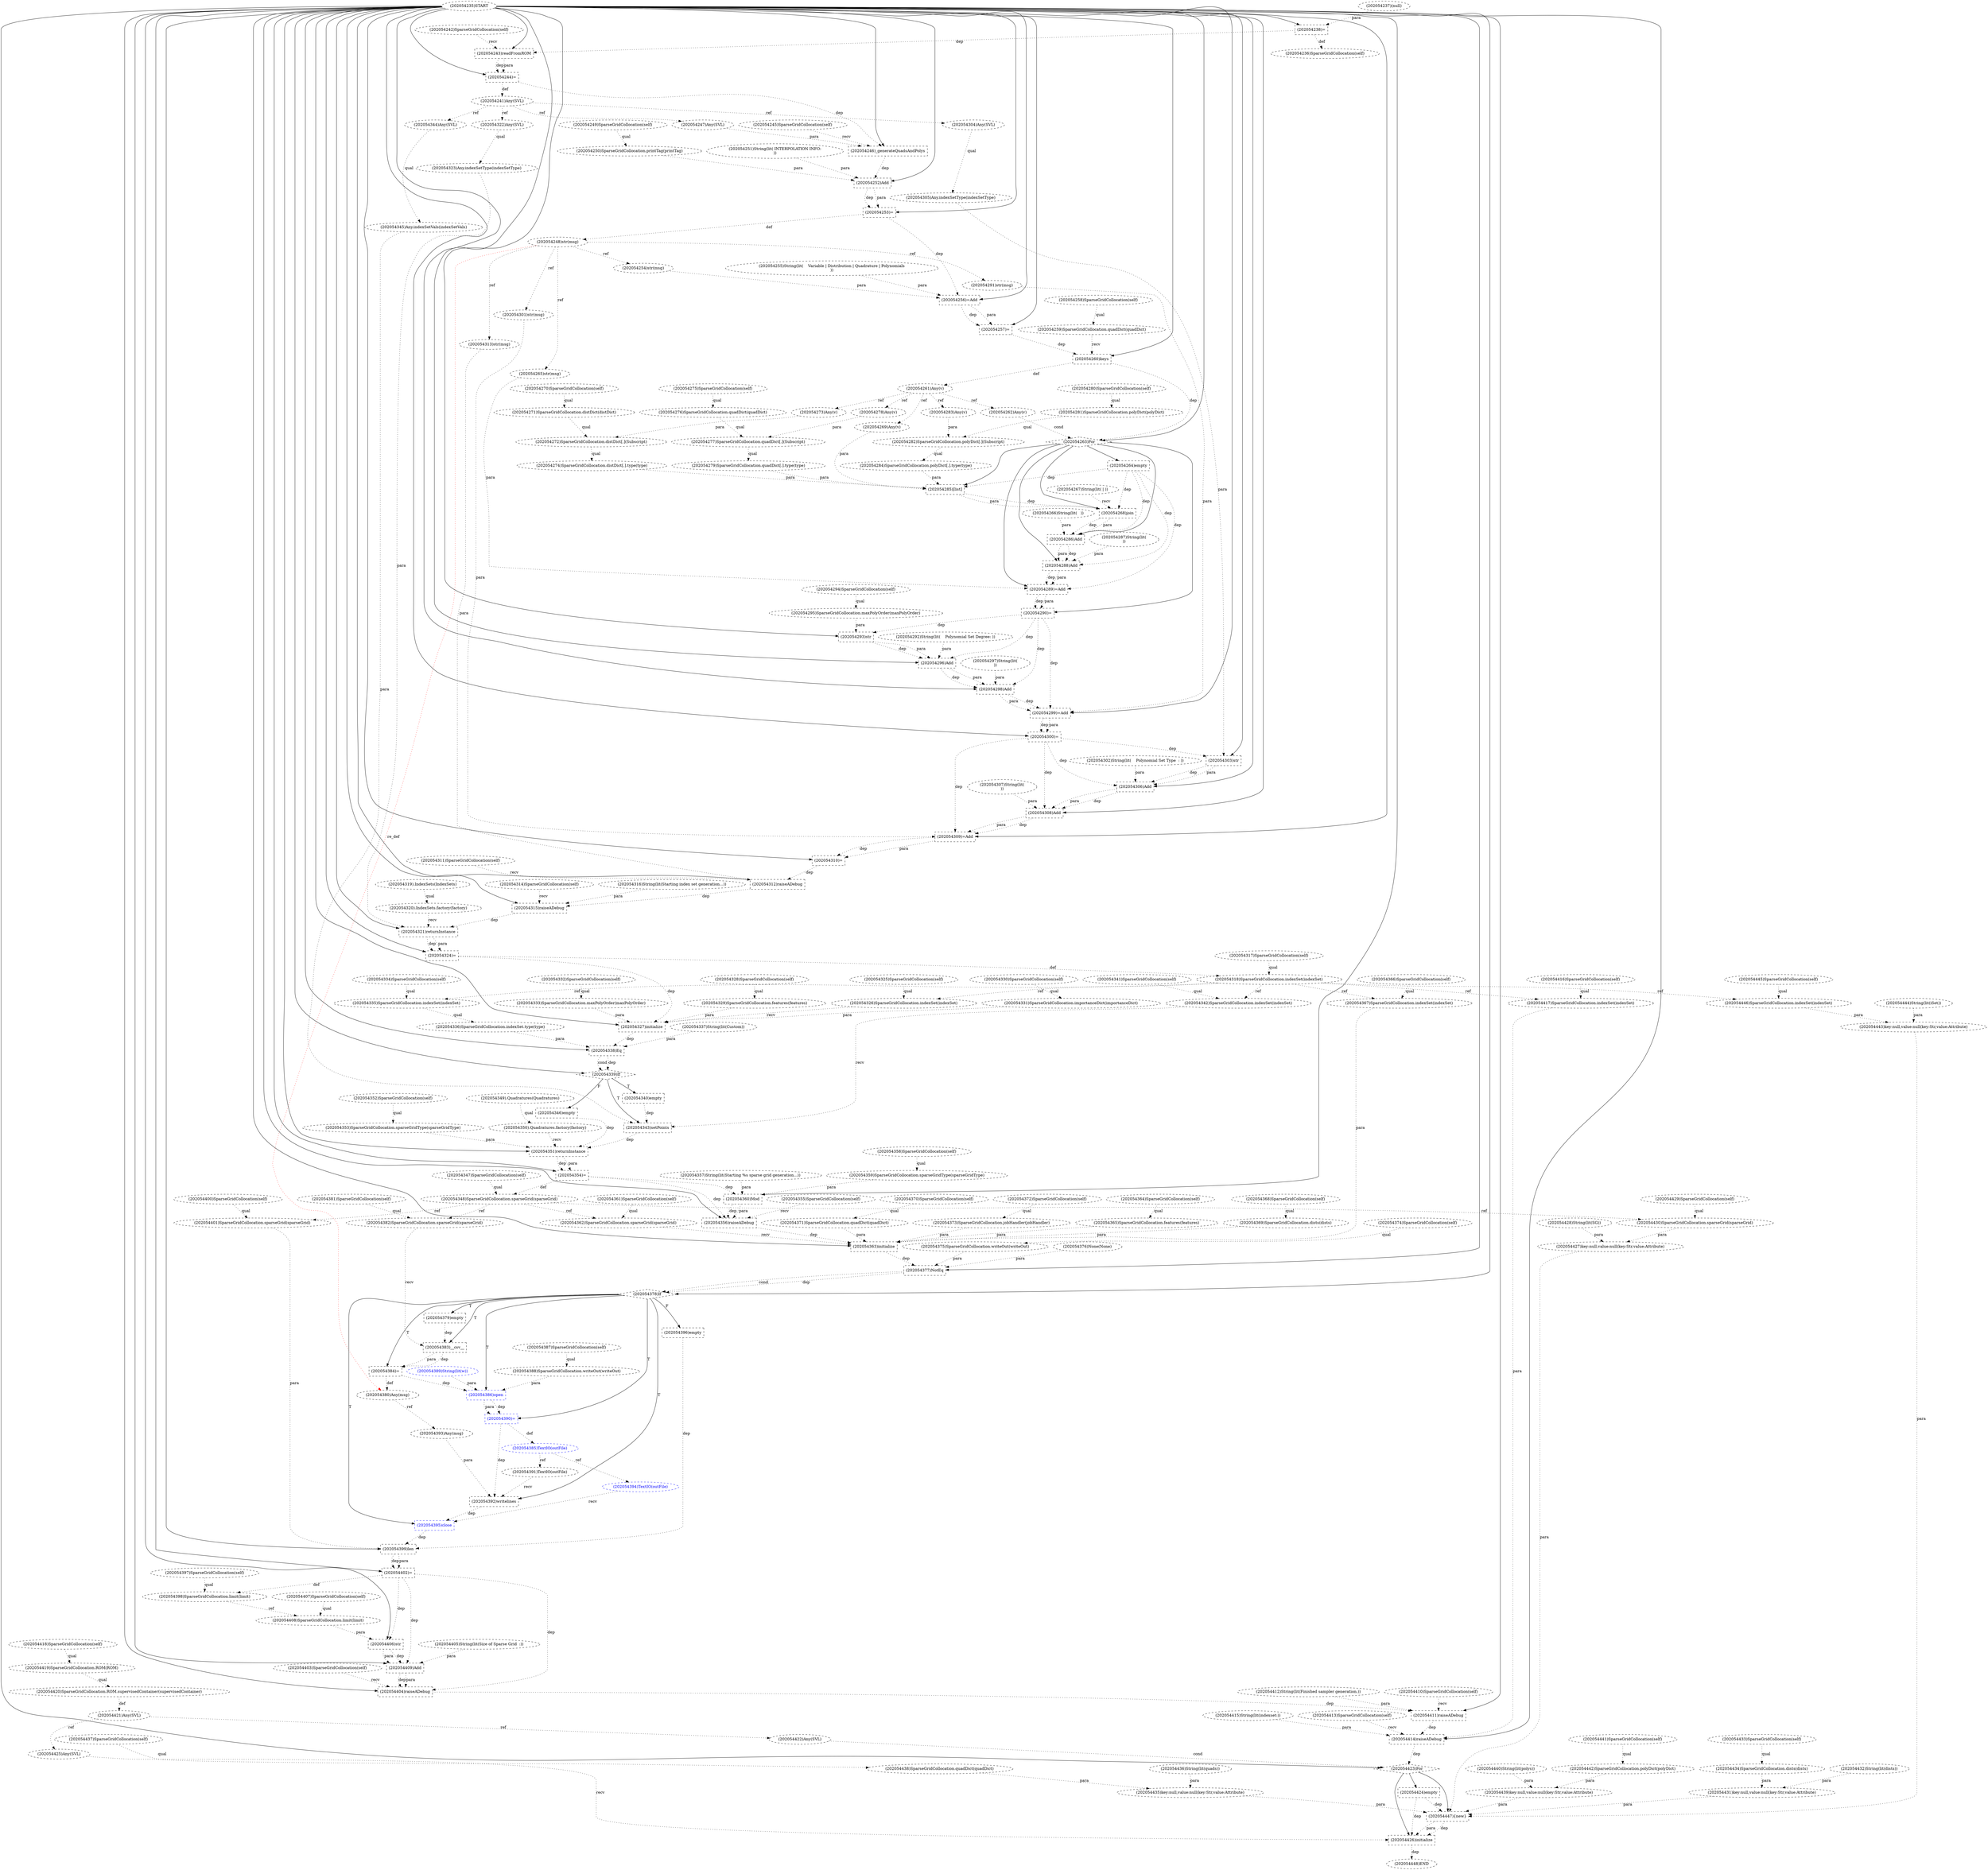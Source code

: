 digraph G {
1 [label="(202054329)SparseGridCollocation.features(features)" shape=ellipse style=dashed]
2 [label="(202054302)String(lit(    Polynomial Set Type  : ))" shape=ellipse style=dashed]
3 [label="(202054248)str(msg)" shape=ellipse style=dashed]
4 [label="(202054372)SparseGridCollocation(self)" shape=ellipse style=dashed]
5 [label="(202054263)For" shape=diamond style=dashed]
6 [label="(202054369)SparseGridCollocation.dists(dists)" shape=ellipse style=dashed]
7 [label="(202054441)SparseGridCollocation(self)" shape=ellipse style=dashed]
8 [label="(202054417)SparseGridCollocation.indexSet(indexSet)" shape=ellipse style=dashed]
9 [label="(202054388)SparseGridCollocation.writeOut(writeOut)" shape=ellipse style=dashed]
10 [label="(202054317)SparseGridCollocation(self)" shape=ellipse style=dashed]
11 [label="(202054362)SparseGridCollocation.sparseGrid(sparseGrid)" shape=ellipse style=dashed]
12 [label="(202054298)Add" shape=box style=dashed]
13 [label="(202054348)SparseGridCollocation.sparseGrid(sparseGrid)" shape=ellipse style=dashed]
14 [label="(202054444)String(lit(iSet))" shape=ellipse style=dashed]
15 [label="(202054292)String(lit(    Polynomial Set Degree: ))" shape=ellipse style=dashed]
16 [label="(202054428)String(lit(SG))" shape=ellipse style=dashed]
17 [label="(202054235)START" style=dashed]
18 [label="(202054401)SparseGridCollocation.sparseGrid(sparseGrid)" shape=ellipse style=dashed]
19 [label="(202054291)str(msg)" shape=ellipse style=dashed]
20 [label="(202054301)str(msg)" shape=ellipse style=dashed]
21 [label="(202054254)str(msg)" shape=ellipse style=dashed]
22 [label="(202054366)SparseGridCollocation(self)" shape=ellipse style=dashed]
23 [label="(202054274)SparseGridCollocation.distDict[.].type(type)" shape=ellipse style=dashed]
24 [label="(202054430)SparseGridCollocation.sparseGrid(sparseGrid)" shape=ellipse style=dashed]
25 [label="(202054244)=" shape=box style=dashed]
26 [label="(202054342)SparseGridCollocation.indexSet(indexSet)" shape=ellipse style=dashed]
27 [label="(202054311)SparseGridCollocation(self)" shape=ellipse style=dashed]
28 [label="(202054360)Mod" shape=box style=dashed]
29 [label="(202054420)SparseGridCollocation.ROM.supervisedContainer(supervisedContainer)" shape=ellipse style=dashed]
30 [label="(202054289)=Add" shape=box style=dashed]
31 [label="(202054424)empty" shape=box style=dashed]
32 [label="(202054363)initialize" shape=box style=dashed]
33 [label="(202054431)key:null,value:null(key:Str,value:Attribute)" shape=ellipse style=dashed]
34 [label="(202054288)Add" shape=box style=dashed]
35 [label="(202054447){new}" shape=box style=dashed]
36 [label="(202054379)empty" shape=box style=dashed]
37 [label="(202054269)Any(v)" shape=ellipse style=dashed]
38 [label="(202054433)SparseGridCollocation(self)" shape=ellipse style=dashed]
39 [label="(202054337)String(lit(Custom))" shape=ellipse style=dashed]
40 [label="(202054339)If" shape=diamond style=dashed]
41 [label="(202054381)SparseGridCollocation(self)" shape=ellipse style=dashed]
42 [label="(202054281)SparseGridCollocation.polyDict(polyDict)" shape=ellipse style=dashed]
43 [label="(202054442)SparseGridCollocation.polyDict(polyDict)" shape=ellipse style=dashed]
44 [label="(202054285)[list]" shape=box style=dashed]
45 [label="(202054304)Any(SVL)" shape=ellipse style=dashed]
46 [label="(202054361)SparseGridCollocation(self)" shape=ellipse style=dashed]
47 [label="(202054380)Any(msg)" shape=ellipse style=dashed]
48 [label="(202054386)open" shape=box style=dashed color=blue fontcolor=blue]
49 [label="(202054284)SparseGridCollocation.polyDict[.].type(type)" shape=ellipse style=dashed]
50 [label="(202054306)Add" shape=box style=dashed]
51 [label="(202054271)SparseGridCollocation.distDict(distDict)" shape=ellipse style=dashed]
52 [label="(202054368)SparseGridCollocation(self)" shape=ellipse style=dashed]
53 [label="(202054272)SparseGridCollocation.distDict[.](Subscript)" shape=ellipse style=dashed]
54 [label="(202054247)Any(SVL)" shape=ellipse style=dashed]
55 [label="(202054439)key:null,value:null(key:Str,value:Attribute)" shape=ellipse style=dashed]
56 [label="(202054340)empty" shape=box style=dashed]
57 [label="(202054258)SparseGridCollocation(self)" shape=ellipse style=dashed]
58 [label="(202054336)SparseGridCollocation.indexSet.type(type)" shape=ellipse style=dashed]
59 [label="(202054335)SparseGridCollocation.indexSet(indexSet)" shape=ellipse style=dashed]
60 [label="(202054277)SparseGridCollocation.quadDict[.](Subscript)" shape=ellipse style=dashed]
61 [label="(202054409)Add" shape=box style=dashed]
62 [label="(202054410)SparseGridCollocation(self)" shape=ellipse style=dashed]
63 [label="(202054338)Eq" shape=box style=dashed]
64 [label="(202054423)For" shape=diamond style=dashed]
65 [label="(202054397)SparseGridCollocation(self)" shape=ellipse style=dashed]
66 [label="(202054252)Add" shape=box style=dashed]
67 [label="(202054395)close" shape=box style=dashed color=blue fontcolor=blue]
68 [label="(202054280)SparseGridCollocation(self)" shape=ellipse style=dashed]
69 [label="(202054294)SparseGridCollocation(self)" shape=ellipse style=dashed]
70 [label="(202054446)SparseGridCollocation.indexSet(indexSet)" shape=ellipse style=dashed]
71 [label="(202054385)TextIO(outFile)" shape=ellipse style=dashed color=blue fontcolor=blue]
72 [label="(202054321)returnInstance" shape=box style=dashed]
73 [label="(202054344)Any(SVL)" shape=ellipse style=dashed]
74 [label="(202054251)String(lit( INTERPOLATION INFO:
))" shape=ellipse style=dashed]
75 [label="(202054313)str(msg)" shape=ellipse style=dashed]
76 [label="(202054438)SparseGridCollocation.quadDict(quadDict)" shape=ellipse style=dashed]
77 [label="(202054352)SparseGridCollocation(self)" shape=ellipse style=dashed]
78 [label="(202054320).IndexSets.factory(factory)" shape=ellipse style=dashed]
79 [label="(202054343)setPoints" shape=box style=dashed]
80 [label="(202054427)key:null,value:null(key:Str,value:Attribute)" shape=ellipse style=dashed]
81 [label="(202054268)join" shape=box style=dashed]
82 [label="(202054237)(null)" shape=ellipse style=dashed]
83 [label="(202054358)SparseGridCollocation(self)" shape=ellipse style=dashed]
84 [label="(202054419)SparseGridCollocation.ROM(ROM)" shape=ellipse style=dashed]
85 [label="(202054414)raiseADebug" shape=box style=dashed]
86 [label="(202054392)writelines" shape=box style=dashed]
87 [label="(202054261)Any(v)" shape=ellipse style=dashed]
88 [label="(202054259)SparseGridCollocation.quadDict(quadDict)" shape=ellipse style=dashed]
89 [label="(202054349).Quadratures(Quadratures)" shape=ellipse style=dashed]
90 [label="(202054422)Any(SVL)" shape=ellipse style=dashed]
91 [label="(202054293)str" shape=box style=dashed]
92 [label="(202054371)SparseGridCollocation.quadDict(quadDict)" shape=ellipse style=dashed]
93 [label="(202054318)SparseGridCollocation.indexSet(indexSet)" shape=ellipse style=dashed]
94 [label="(202054327)initialize" shape=box style=dashed]
95 [label="(202054435)key:null,value:null(key:Str,value:Attribute)" shape=ellipse style=dashed]
96 [label="(202054260)keys" shape=box style=dashed]
97 [label="(202054389)String(lit(w))" shape=ellipse style=dashed color=blue fontcolor=blue]
98 [label="(202054406)str" shape=box style=dashed]
99 [label="(202054315)raiseADebug" shape=box style=dashed]
100 [label="(202054282)SparseGridCollocation.polyDict[.](Subscript)" shape=ellipse style=dashed]
101 [label="(202054429)SparseGridCollocation(self)" shape=ellipse style=dashed]
102 [label="(202054300)=" shape=box style=dashed]
103 [label="(202054238)=" shape=box style=dashed]
104 [label="(202054308)Add" shape=box style=dashed]
105 [label="(202054398)SparseGridCollocation.limit(limit)" shape=ellipse style=dashed]
106 [label="(202054355)SparseGridCollocation(self)" shape=ellipse style=dashed]
107 [label="(202054404)raiseADebug" shape=box style=dashed]
108 [label="(202054347)SparseGridCollocation(self)" shape=ellipse style=dashed]
109 [label="(202054330)SparseGridCollocation(self)" shape=ellipse style=dashed]
110 [label="(202054377)NotEq" shape=box style=dashed]
111 [label="(202054359)SparseGridCollocation.sparseGridType(sparseGridType)" shape=ellipse style=dashed]
112 [label="(202054418)SparseGridCollocation(self)" shape=ellipse style=dashed]
113 [label="(202054287)String(lit(
))" shape=ellipse style=dashed]
114 [label="(202054356)raiseADebug" shape=box style=dashed]
115 [label="(202054276)SparseGridCollocation.quadDict(quadDict)" shape=ellipse style=dashed]
116 [label="(202054246)_generateQuadsAndPolys" shape=box style=dashed]
117 [label="(202054375)SparseGridCollocation.writeOut(writeOut)" shape=ellipse style=dashed]
118 [label="(202054426)initialize" shape=box style=dashed]
119 [label="(202054448)END" style=dashed]
120 [label="(202054334)SparseGridCollocation(self)" shape=ellipse style=dashed]
121 [label="(202054309)=Add" shape=box style=dashed]
122 [label="(202054303)str" shape=box style=dashed]
123 [label="(202054393)Any(msg)" shape=ellipse style=dashed]
124 [label="(202054332)SparseGridCollocation(self)" shape=ellipse style=dashed]
125 [label="(202054421)Any(SVL)" shape=ellipse style=dashed]
126 [label="(202054275)SparseGridCollocation(self)" shape=ellipse style=dashed]
127 [label="(202054425)Any(SVL)" shape=ellipse style=dashed]
128 [label="(202054326)SparseGridCollocation.indexSet(indexSet)" shape=ellipse style=dashed]
129 [label="(202054290)=" shape=box style=dashed]
130 [label="(202054323)Any.indexSetType(indexSetType)" shape=ellipse style=dashed]
131 [label="(202054412)String(lit(Finished sampler generation.))" shape=ellipse style=dashed]
132 [label="(202054436)String(lit(quads))" shape=ellipse style=dashed]
133 [label="(202054394)TextIO(outFile)" shape=ellipse style=dashed color=blue fontcolor=blue]
134 [label="(202054400)SparseGridCollocation(self)" shape=ellipse style=dashed]
135 [label="(202054437)SparseGridCollocation(self)" shape=ellipse style=dashed]
136 [label="(202054264)empty" shape=box style=dashed]
137 [label="(202054331)SparseGridCollocation.importanceDict(importanceDict)" shape=ellipse style=dashed]
138 [label="(202054310)=" shape=box style=dashed]
139 [label="(202054408)SparseGridCollocation.limit(limit)" shape=ellipse style=dashed]
140 [label="(202054416)SparseGridCollocation(self)" shape=ellipse style=dashed]
141 [label="(202054241)Any(SVL)" shape=ellipse style=dashed]
142 [label="(202054278)Any(v)" shape=ellipse style=dashed]
143 [label="(202054283)Any(v)" shape=ellipse style=dashed]
144 [label="(202054319).IndexSets(IndexSets)" shape=ellipse style=dashed]
145 [label="(202054341)SparseGridCollocation(self)" shape=ellipse style=dashed]
146 [label="(202054245)SparseGridCollocation(self)" shape=ellipse style=dashed]
147 [label="(202054370)SparseGridCollocation(self)" shape=ellipse style=dashed]
148 [label="(202054299)=Add" shape=box style=dashed]
149 [label="(202054236)SparseGridCollocation(self)" shape=ellipse style=dashed]
150 [label="(202054445)SparseGridCollocation(self)" shape=ellipse style=dashed]
151 [label="(202054357)String(lit(Starting %s sparse grid generation...))" shape=ellipse style=dashed]
152 [label="(202054249)SparseGridCollocation(self)" shape=ellipse style=dashed]
153 [label="(202054314)SparseGridCollocation(self)" shape=ellipse style=dashed]
154 [label="(202054322)Any(SVL)" shape=ellipse style=dashed]
155 [label="(202054346)empty" shape=box style=dashed]
156 [label="(202054345)Any.indexSetVals(indexSetVals)" shape=ellipse style=dashed]
157 [label="(202054297)String(lit(
))" shape=ellipse style=dashed]
158 [label="(202054353)SparseGridCollocation.sparseGridType(sparseGridType)" shape=ellipse style=dashed]
159 [label="(202054390)=" shape=box style=dashed color=blue fontcolor=blue]
160 [label="(202054270)SparseGridCollocation(self)" shape=ellipse style=dashed]
161 [label="(202054250)SparseGridCollocation.printTag(printTag)" shape=ellipse style=dashed]
162 [label="(202054312)raiseADebug" shape=box style=dashed]
163 [label="(202054434)SparseGridCollocation.dists(dists)" shape=ellipse style=dashed]
164 [label="(202054265)str(msg)" shape=ellipse style=dashed]
165 [label="(202054305)Any.indexSetType(indexSetType)" shape=ellipse style=dashed]
166 [label="(202054255)String(lit(    Variable | Distribution | Quadrature | Polynomials
))" shape=ellipse style=dashed]
167 [label="(202054364)SparseGridCollocation(self)" shape=ellipse style=dashed]
168 [label="(202054373)SparseGridCollocation.jobHandler(jobHandler)" shape=ellipse style=dashed]
169 [label="(202054273)Any(v)" shape=ellipse style=dashed]
170 [label="(202054350).Quadratures.factory(factory)" shape=ellipse style=dashed]
171 [label="(202054365)SparseGridCollocation.features(features)" shape=ellipse style=dashed]
172 [label="(202054279)SparseGridCollocation.quadDict[.].type(type)" shape=ellipse style=dashed]
173 [label="(202054387)SparseGridCollocation(self)" shape=ellipse style=dashed]
174 [label="(202054257)=" shape=box style=dashed]
175 [label="(202054296)Add" shape=box style=dashed]
176 [label="(202054328)SparseGridCollocation(self)" shape=ellipse style=dashed]
177 [label="(202054286)Add" shape=box style=dashed]
178 [label="(202054351)returnInstance" shape=box style=dashed]
179 [label="(202054367)SparseGridCollocation.indexSet(indexSet)" shape=ellipse style=dashed]
180 [label="(202054316)String(lit(Starting index set generation...))" shape=ellipse style=dashed]
181 [label="(202054376)None(None)" shape=ellipse style=dashed]
182 [label="(202054396)empty" shape=box style=dashed]
183 [label="(202054440)String(lit(polys))" shape=ellipse style=dashed]
184 [label="(202054378)If" shape=diamond style=dashed]
185 [label="(202054402)=" shape=box style=dashed]
186 [label="(202054253)=" shape=box style=dashed]
187 [label="(202054267)String(lit( | ))" shape=ellipse style=dashed]
188 [label="(202054383)__csv__" shape=box style=dashed]
189 [label="(202054324)=" shape=box style=dashed]
190 [label="(202054407)SparseGridCollocation(self)" shape=ellipse style=dashed]
191 [label="(202054266)String(lit(   ))" shape=ellipse style=dashed]
192 [label="(202054325)SparseGridCollocation(self)" shape=ellipse style=dashed]
193 [label="(202054243)readFromROM" shape=box style=dashed]
194 [label="(202054384)=" shape=box style=dashed]
195 [label="(202054307)String(lit(
))" shape=ellipse style=dashed]
196 [label="(202054382)SparseGridCollocation.sparseGrid(sparseGrid)" shape=ellipse style=dashed]
197 [label="(202054295)SparseGridCollocation.maxPolyOrder(maxPolyOrder)" shape=ellipse style=dashed]
198 [label="(202054413)SparseGridCollocation(self)" shape=ellipse style=dashed]
199 [label="(202054262)Any(v)" shape=ellipse style=dashed]
200 [label="(202054443)key:null,value:null(key:Str,value:Attribute)" shape=ellipse style=dashed]
201 [label="(202054399)len" shape=box style=dashed]
202 [label="(202054403)SparseGridCollocation(self)" shape=ellipse style=dashed]
203 [label="(202054405)String(lit(Size of Sparse Grid  :))" shape=ellipse style=dashed]
204 [label="(202054415)String(lit(indexset:))" shape=ellipse style=dashed]
205 [label="(202054256)=Add" shape=box style=dashed]
206 [label="(202054333)SparseGridCollocation.maxPolyOrder(maxPolyOrder)" shape=ellipse style=dashed]
207 [label="(202054432)String(lit(dists))" shape=ellipse style=dashed]
208 [label="(202054411)raiseADebug" shape=box style=dashed]
209 [label="(202054354)=" shape=box style=dashed]
210 [label="(202054374)SparseGridCollocation(self)" shape=ellipse style=dashed]
211 [label="(202054242)SparseGridCollocation(self)" shape=ellipse style=dashed]
212 [label="(202054391)TextIO(outFile)" shape=ellipse style=dashed]
176 -> 1 [label="qual" style=dotted];
186 -> 3 [label="def" style=dotted];
17 -> 5 [label="" style=solid];
96 -> 5 [label="dep" style=dotted];
199 -> 5 [label="cond" style=dotted];
52 -> 6 [label="qual" style=dotted];
140 -> 8 [label="qual" style=dotted];
93 -> 8 [label="ref" style=dotted];
173 -> 9 [label="qual" style=dotted];
46 -> 11 [label="qual" style=dotted];
13 -> 11 [label="ref" style=dotted];
17 -> 12 [label="" style=solid];
175 -> 12 [label="dep" style=dotted];
175 -> 12 [label="para" style=dotted];
157 -> 12 [label="para" style=dotted];
129 -> 12 [label="dep" style=dotted];
108 -> 13 [label="qual" style=dotted];
209 -> 13 [label="def" style=dotted];
134 -> 18 [label="qual" style=dotted];
13 -> 18 [label="ref" style=dotted];
3 -> 19 [label="ref" style=dotted];
3 -> 20 [label="ref" style=dotted];
3 -> 21 [label="ref" style=dotted];
53 -> 23 [label="qual" style=dotted];
101 -> 24 [label="qual" style=dotted];
13 -> 24 [label="ref" style=dotted];
17 -> 25 [label="" style=solid];
193 -> 25 [label="dep" style=dotted];
193 -> 25 [label="para" style=dotted];
145 -> 26 [label="qual" style=dotted];
93 -> 26 [label="ref" style=dotted];
17 -> 28 [label="" style=solid];
151 -> 28 [label="para" style=dotted];
111 -> 28 [label="para" style=dotted];
209 -> 28 [label="dep" style=dotted];
84 -> 29 [label="qual" style=dotted];
5 -> 30 [label="" style=solid];
164 -> 30 [label="para" style=dotted];
34 -> 30 [label="dep" style=dotted];
34 -> 30 [label="para" style=dotted];
136 -> 30 [label="dep" style=dotted];
64 -> 31 [label="" style=solid];
17 -> 32 [label="" style=solid];
11 -> 32 [label="recv" style=dotted];
171 -> 32 [label="para" style=dotted];
179 -> 32 [label="para" style=dotted];
6 -> 32 [label="para" style=dotted];
92 -> 32 [label="para" style=dotted];
168 -> 32 [label="para" style=dotted];
114 -> 32 [label="dep" style=dotted];
207 -> 33 [label="para" style=dotted];
163 -> 33 [label="para" style=dotted];
5 -> 34 [label="" style=solid];
177 -> 34 [label="dep" style=dotted];
177 -> 34 [label="para" style=dotted];
113 -> 34 [label="para" style=dotted];
136 -> 34 [label="dep" style=dotted];
64 -> 35 [label="" style=solid];
80 -> 35 [label="para" style=dotted];
33 -> 35 [label="para" style=dotted];
95 -> 35 [label="para" style=dotted];
55 -> 35 [label="para" style=dotted];
200 -> 35 [label="para" style=dotted];
31 -> 35 [label="dep" style=dotted];
184 -> 36 [label="T"];
87 -> 37 [label="ref" style=dotted];
17 -> 40 [label="" style=solid];
63 -> 40 [label="dep" style=dotted];
63 -> 40 [label="cond" style=dotted];
68 -> 42 [label="qual" style=dotted];
7 -> 43 [label="qual" style=dotted];
5 -> 44 [label="" style=solid];
37 -> 44 [label="para" style=dotted];
23 -> 44 [label="para" style=dotted];
172 -> 44 [label="para" style=dotted];
49 -> 44 [label="para" style=dotted];
136 -> 44 [label="dep" style=dotted];
141 -> 45 [label="ref" style=dotted];
194 -> 47 [label="def" style=dotted];
3 -> 47 [label="re_def" style=dotted color=red];
184 -> 48 [label="T"];
9 -> 48 [label="para" style=dotted];
97 -> 48 [label="para" style=dotted];
194 -> 48 [label="dep" style=dotted];
100 -> 49 [label="qual" style=dotted];
17 -> 50 [label="" style=solid];
2 -> 50 [label="para" style=dotted];
122 -> 50 [label="dep" style=dotted];
122 -> 50 [label="para" style=dotted];
102 -> 50 [label="dep" style=dotted];
160 -> 51 [label="qual" style=dotted];
51 -> 53 [label="qual" style=dotted];
169 -> 53 [label="para" style=dotted];
141 -> 54 [label="ref" style=dotted];
183 -> 55 [label="para" style=dotted];
43 -> 55 [label="para" style=dotted];
40 -> 56 [label="T"];
59 -> 58 [label="qual" style=dotted];
120 -> 59 [label="qual" style=dotted];
93 -> 59 [label="ref" style=dotted];
115 -> 60 [label="qual" style=dotted];
142 -> 60 [label="para" style=dotted];
17 -> 61 [label="" style=solid];
203 -> 61 [label="para" style=dotted];
98 -> 61 [label="dep" style=dotted];
98 -> 61 [label="para" style=dotted];
185 -> 61 [label="dep" style=dotted];
17 -> 63 [label="" style=solid];
58 -> 63 [label="para" style=dotted];
39 -> 63 [label="para" style=dotted];
94 -> 63 [label="dep" style=dotted];
17 -> 64 [label="" style=solid];
90 -> 64 [label="cond" style=dotted];
85 -> 64 [label="dep" style=dotted];
17 -> 66 [label="" style=solid];
161 -> 66 [label="para" style=dotted];
74 -> 66 [label="para" style=dotted];
116 -> 66 [label="dep" style=dotted];
184 -> 67 [label="T"];
133 -> 67 [label="recv" style=dotted];
86 -> 67 [label="dep" style=dotted];
150 -> 70 [label="qual" style=dotted];
93 -> 70 [label="ref" style=dotted];
159 -> 71 [label="def" style=dotted];
17 -> 72 [label="" style=solid];
78 -> 72 [label="recv" style=dotted];
130 -> 72 [label="para" style=dotted];
99 -> 72 [label="dep" style=dotted];
141 -> 73 [label="ref" style=dotted];
3 -> 75 [label="ref" style=dotted];
135 -> 76 [label="qual" style=dotted];
144 -> 78 [label="qual" style=dotted];
40 -> 79 [label="T"];
26 -> 79 [label="recv" style=dotted];
156 -> 79 [label="para" style=dotted];
56 -> 79 [label="dep" style=dotted];
16 -> 80 [label="para" style=dotted];
24 -> 80 [label="para" style=dotted];
5 -> 81 [label="" style=solid];
187 -> 81 [label="recv" style=dotted];
44 -> 81 [label="dep" style=dotted];
44 -> 81 [label="para" style=dotted];
136 -> 81 [label="dep" style=dotted];
112 -> 84 [label="qual" style=dotted];
17 -> 85 [label="" style=solid];
198 -> 85 [label="recv" style=dotted];
204 -> 85 [label="para" style=dotted];
8 -> 85 [label="para" style=dotted];
208 -> 85 [label="dep" style=dotted];
184 -> 86 [label="T"];
212 -> 86 [label="recv" style=dotted];
123 -> 86 [label="para" style=dotted];
159 -> 86 [label="dep" style=dotted];
96 -> 87 [label="def" style=dotted];
57 -> 88 [label="qual" style=dotted];
125 -> 90 [label="ref" style=dotted];
17 -> 91 [label="" style=solid];
197 -> 91 [label="para" style=dotted];
129 -> 91 [label="dep" style=dotted];
147 -> 92 [label="qual" style=dotted];
10 -> 93 [label="qual" style=dotted];
189 -> 93 [label="def" style=dotted];
17 -> 94 [label="" style=solid];
128 -> 94 [label="recv" style=dotted];
1 -> 94 [label="para" style=dotted];
137 -> 94 [label="para" style=dotted];
206 -> 94 [label="para" style=dotted];
189 -> 94 [label="dep" style=dotted];
132 -> 95 [label="para" style=dotted];
76 -> 95 [label="para" style=dotted];
17 -> 96 [label="" style=solid];
88 -> 96 [label="recv" style=dotted];
174 -> 96 [label="dep" style=dotted];
17 -> 98 [label="" style=solid];
139 -> 98 [label="para" style=dotted];
185 -> 98 [label="dep" style=dotted];
17 -> 99 [label="" style=solid];
153 -> 99 [label="recv" style=dotted];
180 -> 99 [label="para" style=dotted];
162 -> 99 [label="dep" style=dotted];
42 -> 100 [label="qual" style=dotted];
143 -> 100 [label="para" style=dotted];
17 -> 102 [label="" style=solid];
148 -> 102 [label="dep" style=dotted];
148 -> 102 [label="para" style=dotted];
17 -> 103 [label="" style=solid];
82 -> 103 [label="para" style=dotted];
17 -> 104 [label="" style=solid];
50 -> 104 [label="dep" style=dotted];
50 -> 104 [label="para" style=dotted];
195 -> 104 [label="para" style=dotted];
102 -> 104 [label="dep" style=dotted];
65 -> 105 [label="qual" style=dotted];
185 -> 105 [label="def" style=dotted];
17 -> 107 [label="" style=solid];
202 -> 107 [label="recv" style=dotted];
61 -> 107 [label="dep" style=dotted];
61 -> 107 [label="para" style=dotted];
185 -> 107 [label="dep" style=dotted];
17 -> 110 [label="" style=solid];
117 -> 110 [label="para" style=dotted];
181 -> 110 [label="para" style=dotted];
32 -> 110 [label="dep" style=dotted];
83 -> 111 [label="qual" style=dotted];
17 -> 114 [label="" style=solid];
106 -> 114 [label="recv" style=dotted];
28 -> 114 [label="dep" style=dotted];
28 -> 114 [label="para" style=dotted];
209 -> 114 [label="dep" style=dotted];
126 -> 115 [label="qual" style=dotted];
17 -> 116 [label="" style=solid];
146 -> 116 [label="recv" style=dotted];
54 -> 116 [label="para" style=dotted];
25 -> 116 [label="dep" style=dotted];
210 -> 117 [label="qual" style=dotted];
64 -> 118 [label="" style=solid];
127 -> 118 [label="recv" style=dotted];
35 -> 118 [label="dep" style=dotted];
35 -> 118 [label="para" style=dotted];
31 -> 118 [label="dep" style=dotted];
118 -> 119 [label="dep" style=dotted];
17 -> 121 [label="" style=solid];
20 -> 121 [label="para" style=dotted];
104 -> 121 [label="dep" style=dotted];
104 -> 121 [label="para" style=dotted];
102 -> 121 [label="dep" style=dotted];
17 -> 122 [label="" style=solid];
165 -> 122 [label="para" style=dotted];
102 -> 122 [label="dep" style=dotted];
47 -> 123 [label="ref" style=dotted];
29 -> 125 [label="def" style=dotted];
125 -> 127 [label="ref" style=dotted];
192 -> 128 [label="qual" style=dotted];
93 -> 128 [label="ref" style=dotted];
5 -> 129 [label="" style=solid];
30 -> 129 [label="dep" style=dotted];
30 -> 129 [label="para" style=dotted];
154 -> 130 [label="qual" style=dotted];
71 -> 133 [label="ref" style=dotted];
5 -> 136 [label="" style=solid];
109 -> 137 [label="qual" style=dotted];
17 -> 138 [label="" style=solid];
121 -> 138 [label="dep" style=dotted];
121 -> 138 [label="para" style=dotted];
190 -> 139 [label="qual" style=dotted];
105 -> 139 [label="ref" style=dotted];
25 -> 141 [label="def" style=dotted];
87 -> 142 [label="ref" style=dotted];
87 -> 143 [label="ref" style=dotted];
17 -> 148 [label="" style=solid];
19 -> 148 [label="para" style=dotted];
12 -> 148 [label="dep" style=dotted];
12 -> 148 [label="para" style=dotted];
129 -> 148 [label="dep" style=dotted];
103 -> 149 [label="def" style=dotted];
141 -> 154 [label="ref" style=dotted];
40 -> 155 [label="F"];
73 -> 156 [label="qual" style=dotted];
77 -> 158 [label="qual" style=dotted];
184 -> 159 [label="T"];
48 -> 159 [label="dep" style=dotted];
48 -> 159 [label="para" style=dotted];
152 -> 161 [label="qual" style=dotted];
17 -> 162 [label="" style=solid];
27 -> 162 [label="recv" style=dotted];
75 -> 162 [label="para" style=dotted];
138 -> 162 [label="dep" style=dotted];
38 -> 163 [label="qual" style=dotted];
3 -> 164 [label="ref" style=dotted];
45 -> 165 [label="qual" style=dotted];
4 -> 168 [label="qual" style=dotted];
87 -> 169 [label="ref" style=dotted];
89 -> 170 [label="qual" style=dotted];
167 -> 171 [label="qual" style=dotted];
60 -> 172 [label="qual" style=dotted];
17 -> 174 [label="" style=solid];
205 -> 174 [label="dep" style=dotted];
205 -> 174 [label="para" style=dotted];
17 -> 175 [label="" style=solid];
15 -> 175 [label="para" style=dotted];
91 -> 175 [label="dep" style=dotted];
91 -> 175 [label="para" style=dotted];
129 -> 175 [label="dep" style=dotted];
5 -> 177 [label="" style=solid];
191 -> 177 [label="para" style=dotted];
81 -> 177 [label="dep" style=dotted];
81 -> 177 [label="para" style=dotted];
136 -> 177 [label="dep" style=dotted];
17 -> 178 [label="" style=solid];
170 -> 178 [label="recv" style=dotted];
158 -> 178 [label="para" style=dotted];
79 -> 178 [label="dep" style=dotted];
155 -> 178 [label="dep" style=dotted];
22 -> 179 [label="qual" style=dotted];
93 -> 179 [label="ref" style=dotted];
184 -> 182 [label="F"];
17 -> 184 [label="" style=solid];
110 -> 184 [label="dep" style=dotted];
110 -> 184 [label="cond" style=dotted];
17 -> 185 [label="" style=solid];
201 -> 185 [label="dep" style=dotted];
201 -> 185 [label="para" style=dotted];
17 -> 186 [label="" style=solid];
66 -> 186 [label="dep" style=dotted];
66 -> 186 [label="para" style=dotted];
184 -> 188 [label="T"];
196 -> 188 [label="recv" style=dotted];
36 -> 188 [label="dep" style=dotted];
17 -> 189 [label="" style=solid];
72 -> 189 [label="dep" style=dotted];
72 -> 189 [label="para" style=dotted];
17 -> 193 [label="" style=solid];
211 -> 193 [label="recv" style=dotted];
103 -> 193 [label="dep" style=dotted];
184 -> 194 [label="T"];
188 -> 194 [label="dep" style=dotted];
188 -> 194 [label="para" style=dotted];
41 -> 196 [label="qual" style=dotted];
13 -> 196 [label="ref" style=dotted];
69 -> 197 [label="qual" style=dotted];
87 -> 199 [label="ref" style=dotted];
14 -> 200 [label="para" style=dotted];
70 -> 200 [label="para" style=dotted];
17 -> 201 [label="" style=solid];
18 -> 201 [label="para" style=dotted];
67 -> 201 [label="dep" style=dotted];
182 -> 201 [label="dep" style=dotted];
17 -> 205 [label="" style=solid];
21 -> 205 [label="para" style=dotted];
166 -> 205 [label="para" style=dotted];
186 -> 205 [label="dep" style=dotted];
124 -> 206 [label="qual" style=dotted];
17 -> 208 [label="" style=solid];
62 -> 208 [label="recv" style=dotted];
131 -> 208 [label="para" style=dotted];
107 -> 208 [label="dep" style=dotted];
17 -> 209 [label="" style=solid];
178 -> 209 [label="dep" style=dotted];
178 -> 209 [label="para" style=dotted];
71 -> 212 [label="ref" style=dotted];
}